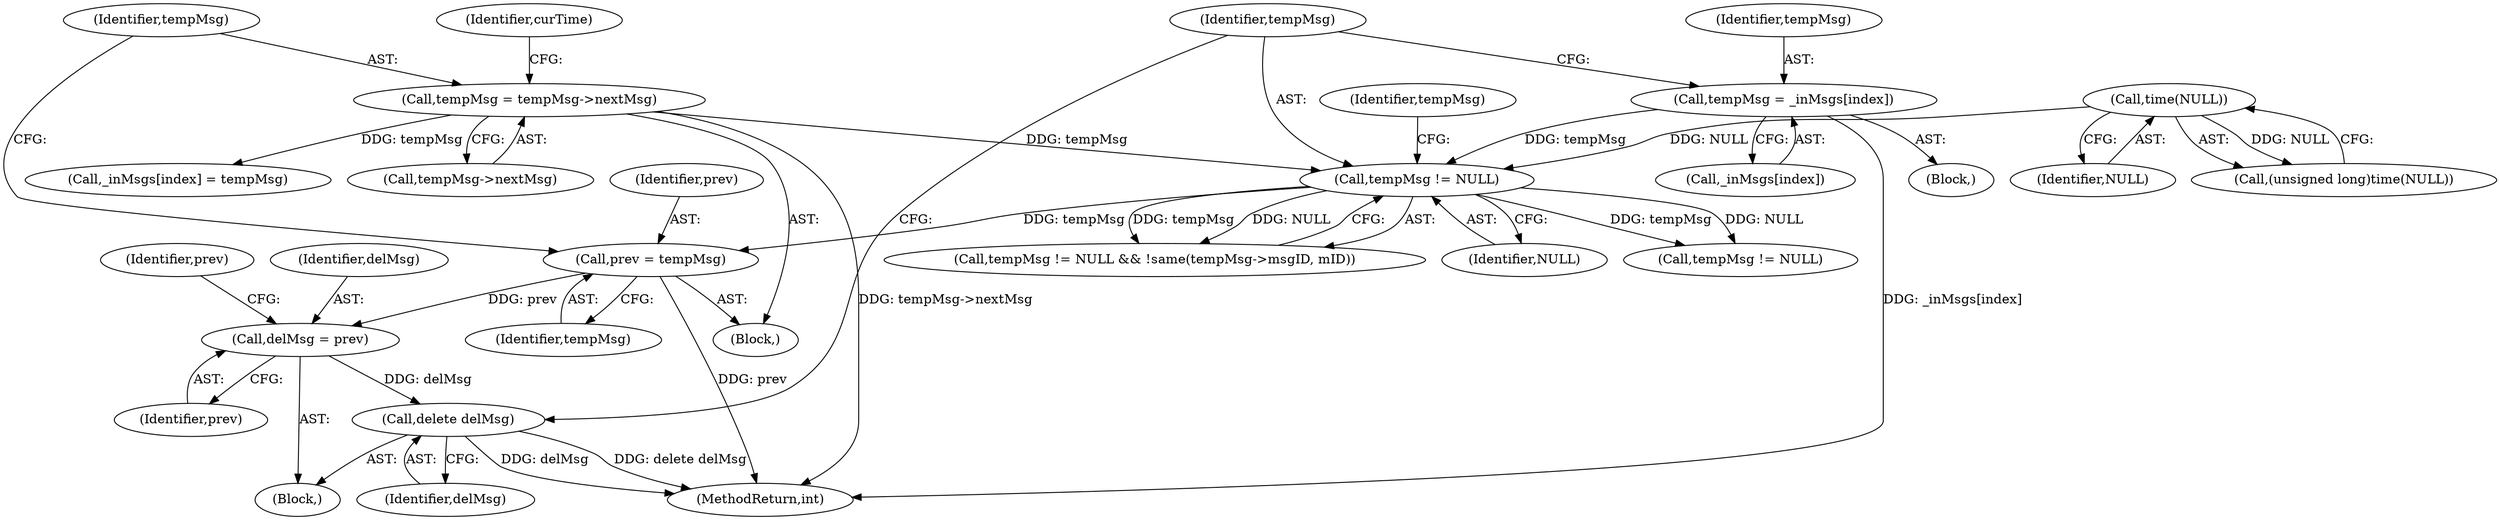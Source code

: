 digraph "0_htcondor_5e5571d1a431eb3c61977b6dd6ec90186ef79867_2@API" {
"1000389" [label="(Call,delete delMsg)"];
"1000329" [label="(Call,delMsg = prev)"];
"1000305" [label="(Call,prev = tempMsg)"];
"1000295" [label="(Call,tempMsg != NULL)"];
"1000308" [label="(Call,tempMsg = tempMsg->nextMsg)"];
"1000288" [label="(Call,tempMsg = _inMsgs[index])"];
"1000270" [label="(Call,time(NULL))"];
"1000268" [label="(Call,(unsigned long)time(NULL))"];
"1000306" [label="(Identifier,prev)"];
"1000333" [label="(Identifier,prev)"];
"1000316" [label="(Identifier,curTime)"];
"1000309" [label="(Identifier,tempMsg)"];
"1000321" [label="(Block,)"];
"1000109" [label="(Block,)"];
"1000330" [label="(Identifier,delMsg)"];
"1000390" [label="(Identifier,delMsg)"];
"1000296" [label="(Identifier,tempMsg)"];
"1000294" [label="(Call,tempMsg != NULL && !same(tempMsg->msgID, mID))"];
"1000301" [label="(Identifier,tempMsg)"];
"1000271" [label="(Identifier,NULL)"];
"1000307" [label="(Identifier,tempMsg)"];
"1000270" [label="(Call,time(NULL))"];
"1000389" [label="(Call,delete delMsg)"];
"1000308" [label="(Call,tempMsg = tempMsg->nextMsg)"];
"1000288" [label="(Call,tempMsg = _inMsgs[index])"];
"1000305" [label="(Call,prev = tempMsg)"];
"1000295" [label="(Call,tempMsg != NULL)"];
"1000290" [label="(Call,_inMsgs[index])"];
"1000289" [label="(Identifier,tempMsg)"];
"1000329" [label="(Call,delMsg = prev)"];
"1000392" [label="(Call,tempMsg != NULL)"];
"1000310" [label="(Call,tempMsg->nextMsg)"];
"1000304" [label="(Block,)"];
"1000347" [label="(Call,_inMsgs[index] = tempMsg)"];
"1000490" [label="(MethodReturn,int)"];
"1000297" [label="(Identifier,NULL)"];
"1000331" [label="(Identifier,prev)"];
"1000389" -> "1000321"  [label="AST: "];
"1000389" -> "1000390"  [label="CFG: "];
"1000390" -> "1000389"  [label="AST: "];
"1000296" -> "1000389"  [label="CFG: "];
"1000389" -> "1000490"  [label="DDG: delete delMsg"];
"1000389" -> "1000490"  [label="DDG: delMsg"];
"1000329" -> "1000389"  [label="DDG: delMsg"];
"1000329" -> "1000321"  [label="AST: "];
"1000329" -> "1000331"  [label="CFG: "];
"1000330" -> "1000329"  [label="AST: "];
"1000331" -> "1000329"  [label="AST: "];
"1000333" -> "1000329"  [label="CFG: "];
"1000305" -> "1000329"  [label="DDG: prev"];
"1000305" -> "1000304"  [label="AST: "];
"1000305" -> "1000307"  [label="CFG: "];
"1000306" -> "1000305"  [label="AST: "];
"1000307" -> "1000305"  [label="AST: "];
"1000309" -> "1000305"  [label="CFG: "];
"1000305" -> "1000490"  [label="DDG: prev"];
"1000295" -> "1000305"  [label="DDG: tempMsg"];
"1000295" -> "1000294"  [label="AST: "];
"1000295" -> "1000297"  [label="CFG: "];
"1000296" -> "1000295"  [label="AST: "];
"1000297" -> "1000295"  [label="AST: "];
"1000301" -> "1000295"  [label="CFG: "];
"1000294" -> "1000295"  [label="CFG: "];
"1000295" -> "1000294"  [label="DDG: tempMsg"];
"1000295" -> "1000294"  [label="DDG: NULL"];
"1000308" -> "1000295"  [label="DDG: tempMsg"];
"1000288" -> "1000295"  [label="DDG: tempMsg"];
"1000270" -> "1000295"  [label="DDG: NULL"];
"1000295" -> "1000392"  [label="DDG: tempMsg"];
"1000295" -> "1000392"  [label="DDG: NULL"];
"1000308" -> "1000304"  [label="AST: "];
"1000308" -> "1000310"  [label="CFG: "];
"1000309" -> "1000308"  [label="AST: "];
"1000310" -> "1000308"  [label="AST: "];
"1000316" -> "1000308"  [label="CFG: "];
"1000308" -> "1000490"  [label="DDG: tempMsg->nextMsg"];
"1000308" -> "1000347"  [label="DDG: tempMsg"];
"1000288" -> "1000109"  [label="AST: "];
"1000288" -> "1000290"  [label="CFG: "];
"1000289" -> "1000288"  [label="AST: "];
"1000290" -> "1000288"  [label="AST: "];
"1000296" -> "1000288"  [label="CFG: "];
"1000288" -> "1000490"  [label="DDG: _inMsgs[index]"];
"1000270" -> "1000268"  [label="AST: "];
"1000270" -> "1000271"  [label="CFG: "];
"1000271" -> "1000270"  [label="AST: "];
"1000268" -> "1000270"  [label="CFG: "];
"1000270" -> "1000268"  [label="DDG: NULL"];
}
